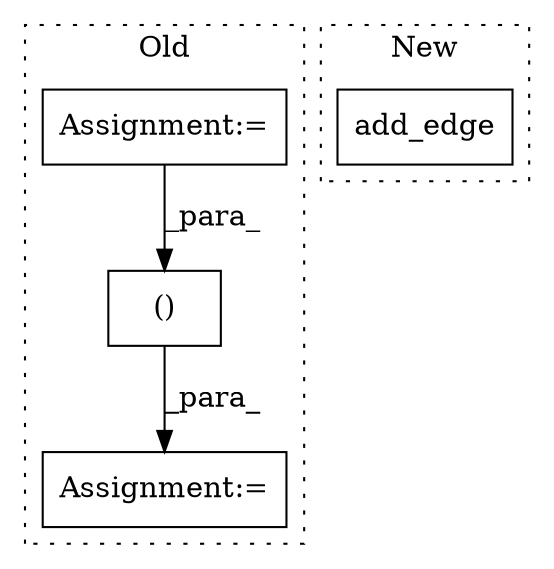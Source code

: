 digraph G {
subgraph cluster0 {
1 [label="()" a="106" s="1284" l="33" shape="box"];
3 [label="Assignment:=" a="7" s="1274" l="10" shape="box"];
4 [label="Assignment:=" a="7" s="1152" l="1" shape="box"];
label = "Old";
style="dotted";
}
subgraph cluster1 {
2 [label="add_edge" a="32" s="1391,1411" l="9,1" shape="box"];
label = "New";
style="dotted";
}
1 -> 3 [label="_para_"];
4 -> 1 [label="_para_"];
}